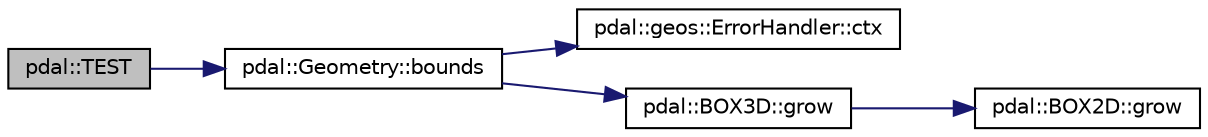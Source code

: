 digraph "pdal::TEST"
{
  edge [fontname="Helvetica",fontsize="10",labelfontname="Helvetica",labelfontsize="10"];
  node [fontname="Helvetica",fontsize="10",shape=record];
  rankdir="LR";
  Node1 [label="pdal::TEST",height=0.2,width=0.4,color="black", fillcolor="grey75", style="filled", fontcolor="black"];
  Node1 -> Node2 [color="midnightblue",fontsize="10",style="solid",fontname="Helvetica"];
  Node2 [label="pdal::Geometry::bounds",height=0.2,width=0.4,color="black", fillcolor="white", style="filled",URL="$classpdal_1_1Geometry.html#a10c102cddba36e51d1eeaa90022bb234"];
  Node2 -> Node3 [color="midnightblue",fontsize="10",style="solid",fontname="Helvetica"];
  Node3 [label="pdal::geos::ErrorHandler::ctx",height=0.2,width=0.4,color="black", fillcolor="white", style="filled",URL="$classpdal_1_1geos_1_1ErrorHandler.html#a54bdaa70ba8baee1c8ad8f9f47572c8d"];
  Node2 -> Node4 [color="midnightblue",fontsize="10",style="solid",fontname="Helvetica"];
  Node4 [label="pdal::BOX3D::grow",height=0.2,width=0.4,color="black", fillcolor="white", style="filled",URL="$classpdal_1_1BOX3D.html#a3dd1b7cf2ec9bd58f73a0183f0b64702"];
  Node4 -> Node5 [color="midnightblue",fontsize="10",style="solid",fontname="Helvetica"];
  Node5 [label="pdal::BOX2D::grow",height=0.2,width=0.4,color="black", fillcolor="white", style="filled",URL="$classpdal_1_1BOX2D.html#ad7673d05a1323a58e86eb721ae6a3b57"];
}
